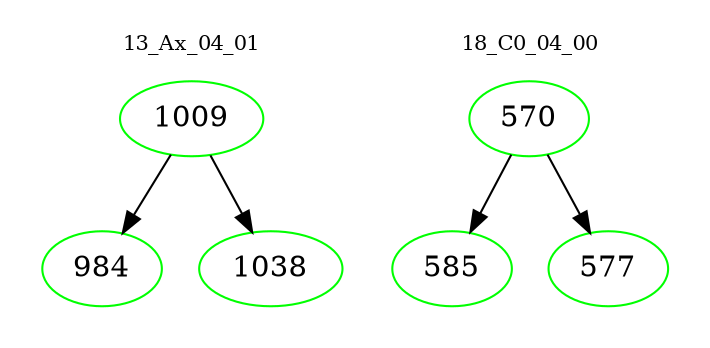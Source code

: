 digraph{
subgraph cluster_0 {
color = white
label = "13_Ax_04_01";
fontsize=10;
T0_1009 [label="1009", color="green"]
T0_1009 -> T0_984 [color="black"]
T0_984 [label="984", color="green"]
T0_1009 -> T0_1038 [color="black"]
T0_1038 [label="1038", color="green"]
}
subgraph cluster_1 {
color = white
label = "18_C0_04_00";
fontsize=10;
T1_570 [label="570", color="green"]
T1_570 -> T1_585 [color="black"]
T1_585 [label="585", color="green"]
T1_570 -> T1_577 [color="black"]
T1_577 [label="577", color="green"]
}
}
